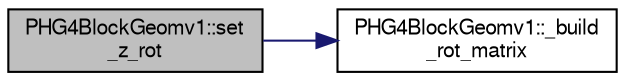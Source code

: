digraph "PHG4BlockGeomv1::set_z_rot"
{
  bgcolor="transparent";
  edge [fontname="FreeSans",fontsize="10",labelfontname="FreeSans",labelfontsize="10"];
  node [fontname="FreeSans",fontsize="10",shape=record];
  rankdir="LR";
  Node1 [label="PHG4BlockGeomv1::set\l_z_rot",height=0.2,width=0.4,color="black", fillcolor="grey75", style="filled" fontcolor="black"];
  Node1 -> Node2 [color="midnightblue",fontsize="10",style="solid",fontname="FreeSans"];
  Node2 [label="PHG4BlockGeomv1::_build\l_rot_matrix",height=0.2,width=0.4,color="black",URL="$d7/dec/classPHG4BlockGeomv1.html#a3beea82c4beef215414e37a602fc0b95"];
}
